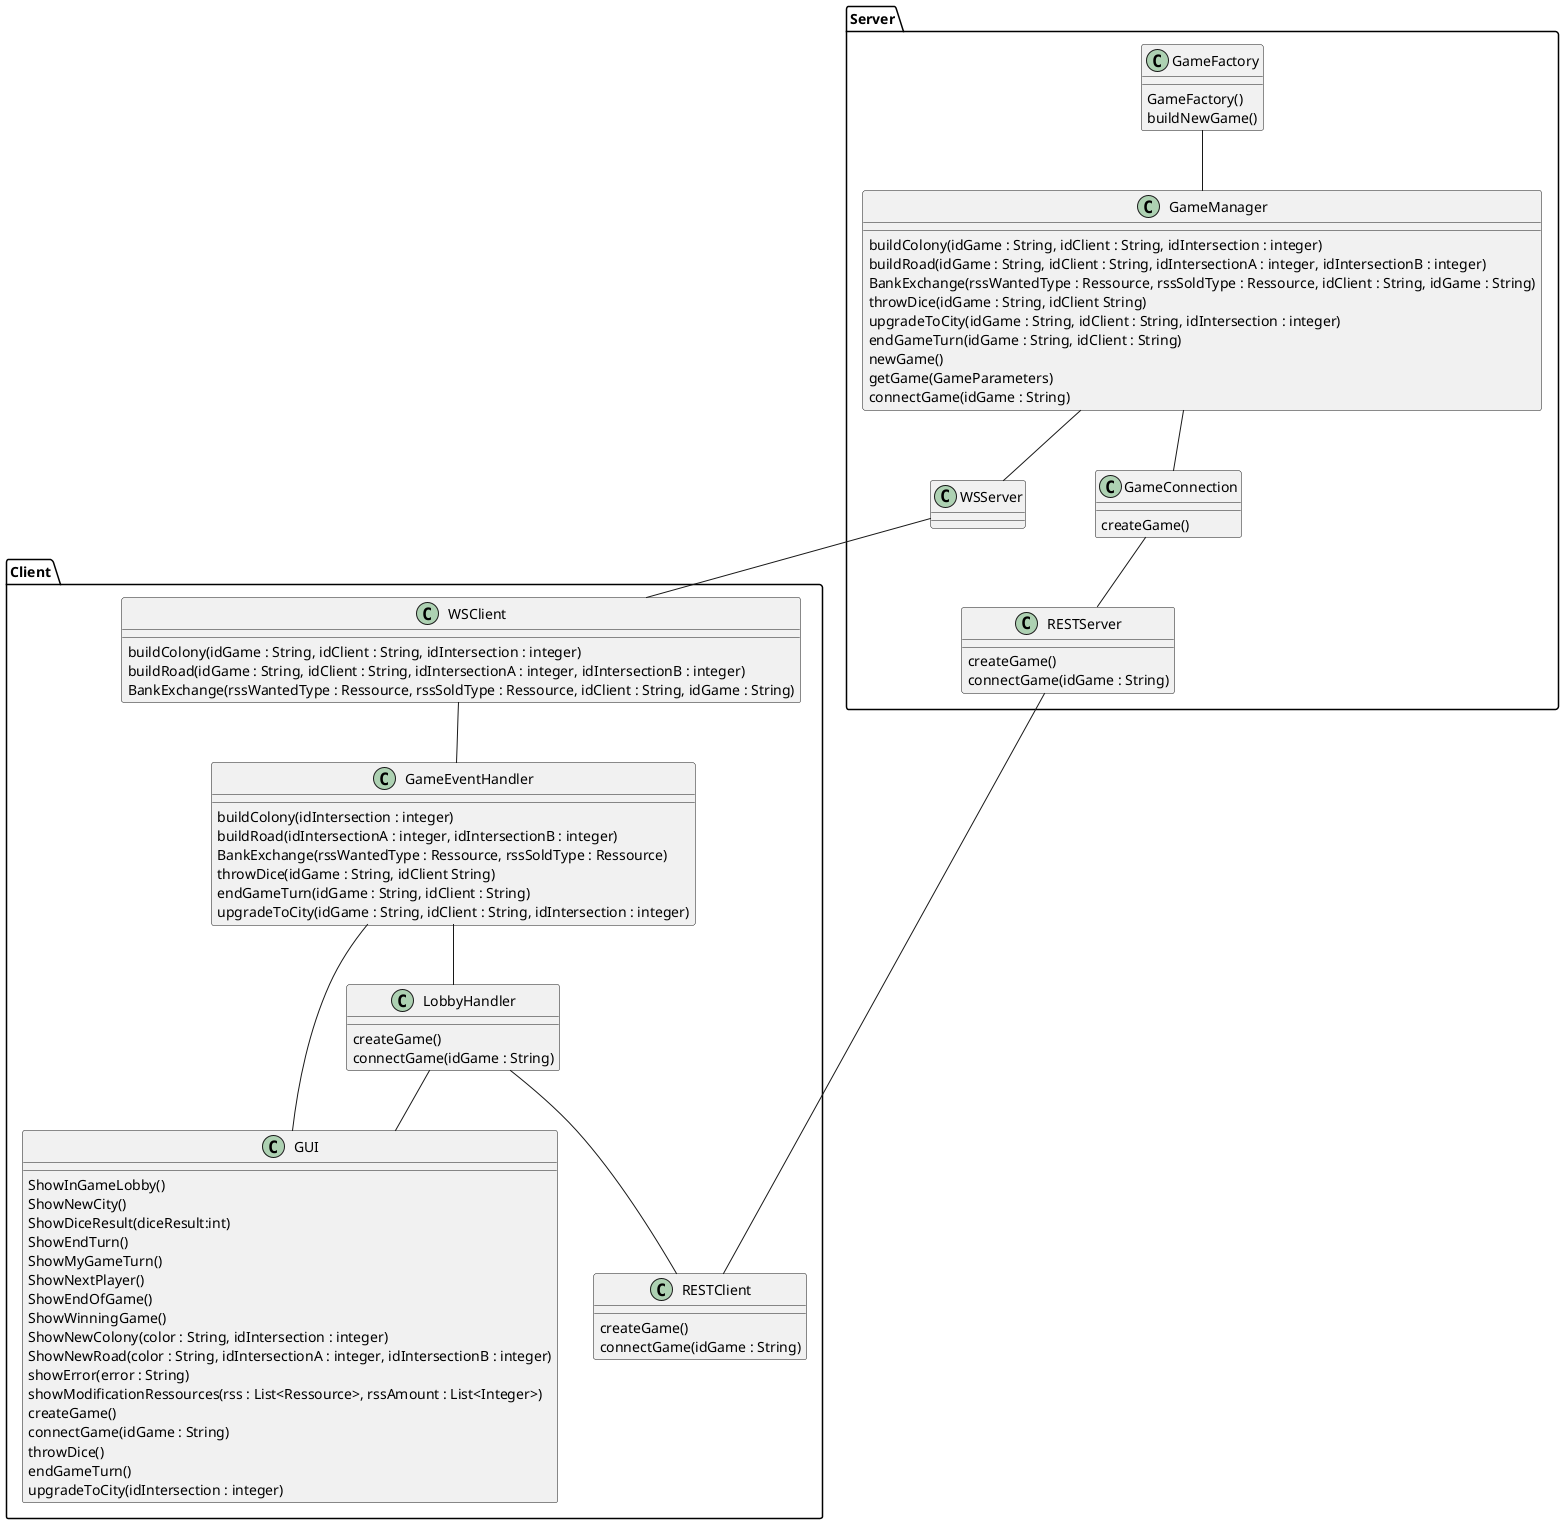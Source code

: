 @startuml
package Server{
class GameFactory {
GameFactory()
buildNewGame()
}
class WSServer {

}
class GameManager {
buildColony(idGame : String, idClient : String, idIntersection : integer)
buildRoad(idGame : String, idClient : String, idIntersectionA : integer, idIntersectionB : integer)
BankExchange(rssWantedType : Ressource, rssSoldType : Ressource, idClient : String, idGame : String)
throwDice(idGame : String, idClient String)
upgradeToCity(idGame : String, idClient : String, idIntersection : integer)
endGameTurn(idGame : String, idClient : String)
newGame()
getGame(GameParameters)
connectGame(idGame : String)
}

class GameConnection {
createGame()
}
class RESTServer {
createGame()
connectGame(idGame : String)
}
}
package Client{
class RESTClient {
createGame()
connectGame(idGame : String)
}
class WSClient {
buildColony(idGame : String, idClient : String, idIntersection : integer)
buildRoad(idGame : String, idClient : String, idIntersectionA : integer, idIntersectionB : integer)
  
BankExchange(rssWantedType : Ressource, rssSoldType : Ressource, idClient : String, idGame : String)
}
class GameEventHandler {
buildColony(idIntersection : integer)
buildRoad(idIntersectionA : integer, idIntersectionB : integer)  
BankExchange(rssWantedType : Ressource, rssSoldType : Ressource)
throwDice(idGame : String, idClient String)
endGameTurn(idGame : String, idClient : String)
upgradeToCity(idGame : String, idClient : String, idIntersection : integer)
}
class GUI {
ShowInGameLobby()
ShowNewCity()
ShowDiceResult(diceResult:int)
ShowEndTurn()
ShowMyGameTurn()
ShowNextPlayer()
ShowEndOfGame()
ShowWinningGame()
ShowNewColony(color : String, idIntersection : integer)
ShowNewRoad(color : String, idIntersectionA : integer, idIntersectionB : integer)
showError(error : String)
showModificationRessources(rss : List<Ressource>, rssAmount : List<Integer>)
createGame()
connectGame(idGame : String)
throwDice()
endGameTurn()
upgradeToCity(idIntersection : integer)
}
class LobbyHandler {
createGame()
connectGame(idGame : String)
}
}

GameFactory -- GameManager
GameManager -- WSServer
GameManager -- GameConnection
GameConnection -- RESTServer
RESTClient -- RESTServer
WSServer -- WSClient
WSClient -- GameEventHandler
GameEventHandler -- GUI
GameEventHandler -- LobbyHandler
LobbyHandler -- RESTClient
LobbyHandler -- GUI



@enduml

